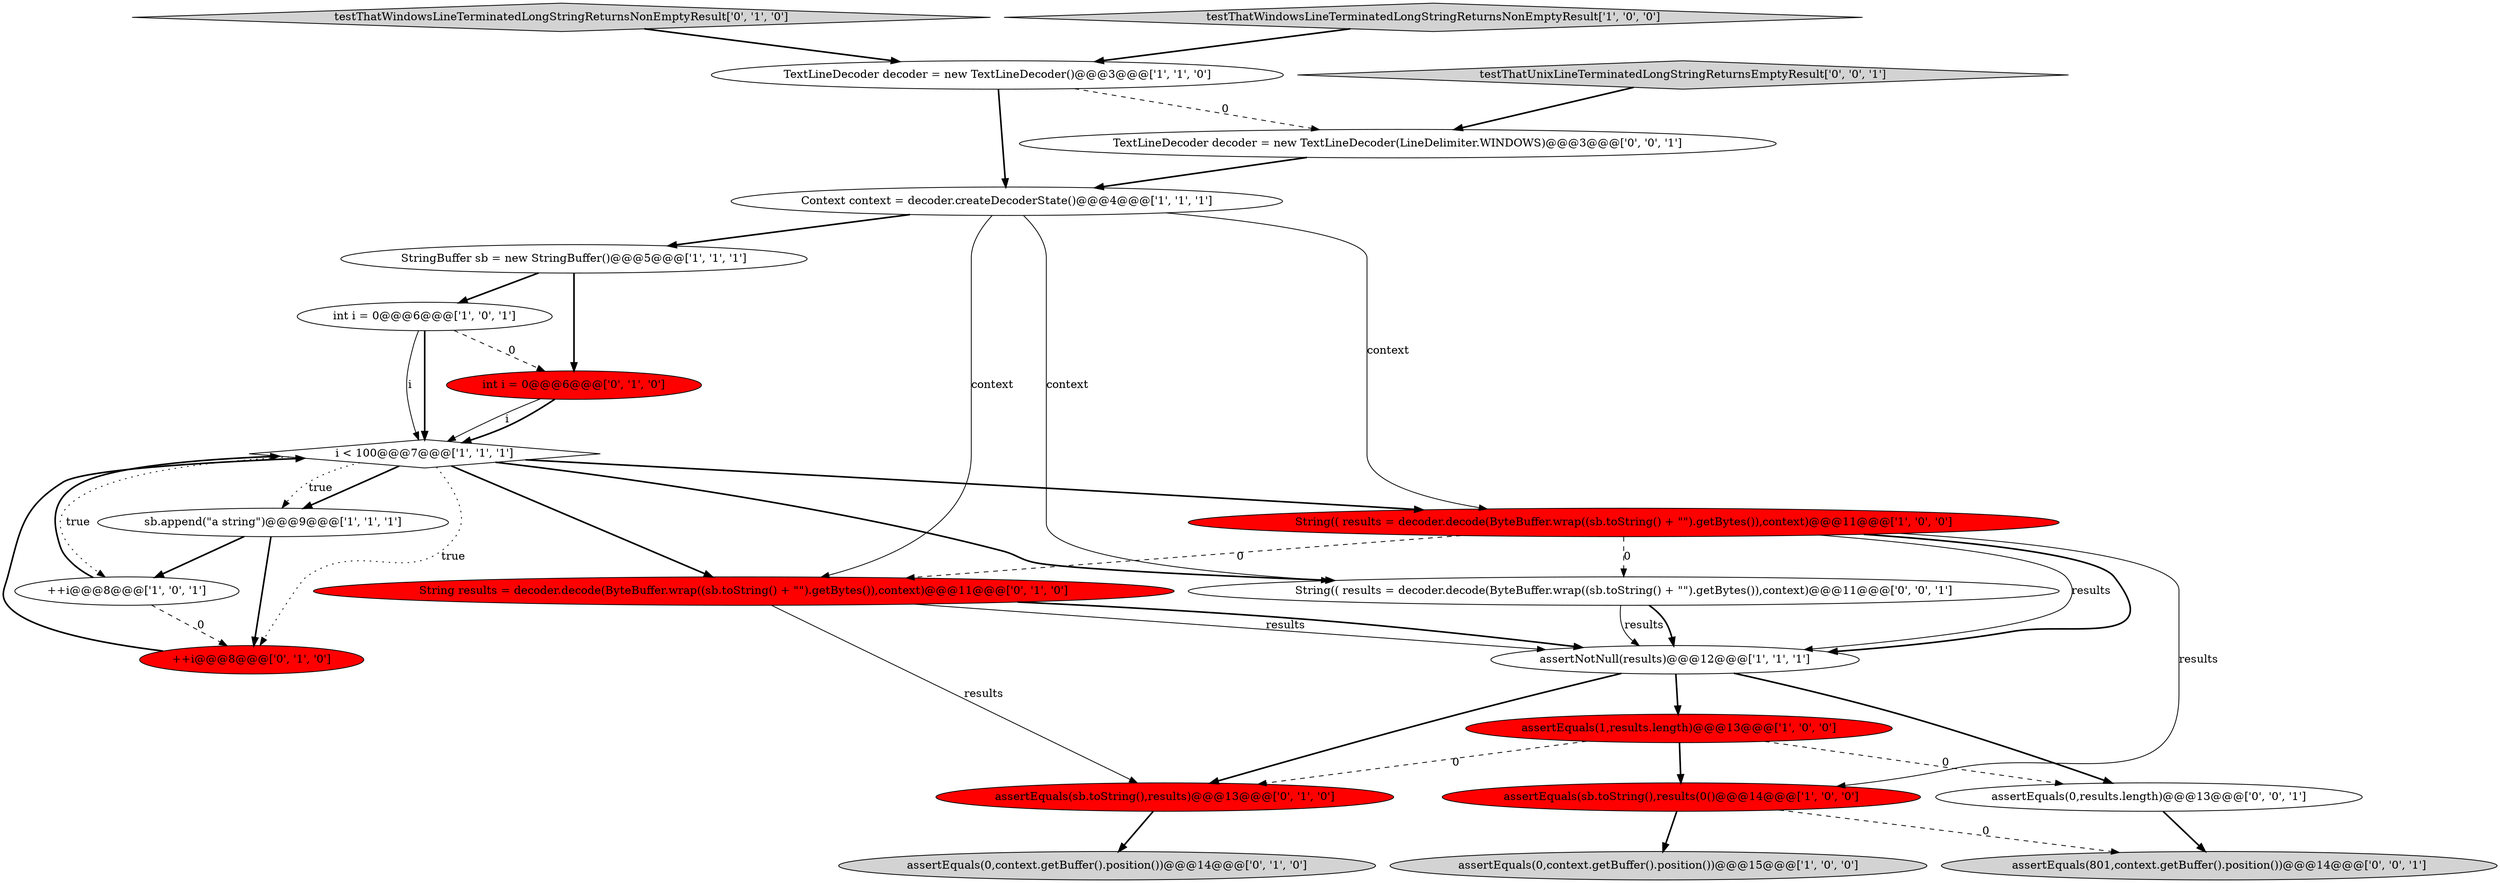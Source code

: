 digraph {
15 [style = filled, label = "testThatWindowsLineTerminatedLongStringReturnsNonEmptyResult['0', '1', '0']", fillcolor = lightgray, shape = diamond image = "AAA0AAABBB2BBB"];
2 [style = filled, label = "assertNotNull(results)@@@12@@@['1', '1', '1']", fillcolor = white, shape = ellipse image = "AAA0AAABBB1BBB"];
11 [style = filled, label = "Context context = decoder.createDecoderState()@@@4@@@['1', '1', '1']", fillcolor = white, shape = ellipse image = "AAA0AAABBB1BBB"];
14 [style = filled, label = "assertEquals(0,context.getBuffer().position())@@@14@@@['0', '1', '0']", fillcolor = lightgray, shape = ellipse image = "AAA0AAABBB2BBB"];
7 [style = filled, label = "assertEquals(0,context.getBuffer().position())@@@15@@@['1', '0', '0']", fillcolor = lightgray, shape = ellipse image = "AAA0AAABBB1BBB"];
22 [style = filled, label = "assertEquals(801,context.getBuffer().position())@@@14@@@['0', '0', '1']", fillcolor = lightgray, shape = ellipse image = "AAA0AAABBB3BBB"];
3 [style = filled, label = "sb.append(\"a string\")@@@9@@@['1', '1', '1']", fillcolor = white, shape = ellipse image = "AAA0AAABBB1BBB"];
20 [style = filled, label = "String(( results = decoder.decode(ByteBuffer.wrap((sb.toString() + \"\").getBytes()),context)@@@11@@@['0', '0', '1']", fillcolor = white, shape = ellipse image = "AAA0AAABBB3BBB"];
16 [style = filled, label = "int i = 0@@@6@@@['0', '1', '0']", fillcolor = red, shape = ellipse image = "AAA1AAABBB2BBB"];
13 [style = filled, label = "String results = decoder.decode(ByteBuffer.wrap((sb.toString() + \"\").getBytes()),context)@@@11@@@['0', '1', '0']", fillcolor = red, shape = ellipse image = "AAA1AAABBB2BBB"];
12 [style = filled, label = "assertEquals(1,results.length)@@@13@@@['1', '0', '0']", fillcolor = red, shape = ellipse image = "AAA1AAABBB1BBB"];
5 [style = filled, label = "int i = 0@@@6@@@['1', '0', '1']", fillcolor = white, shape = ellipse image = "AAA0AAABBB1BBB"];
17 [style = filled, label = "++i@@@8@@@['0', '1', '0']", fillcolor = red, shape = ellipse image = "AAA1AAABBB2BBB"];
19 [style = filled, label = "assertEquals(0,results.length)@@@13@@@['0', '0', '1']", fillcolor = white, shape = ellipse image = "AAA0AAABBB3BBB"];
10 [style = filled, label = "TextLineDecoder decoder = new TextLineDecoder()@@@3@@@['1', '1', '0']", fillcolor = white, shape = ellipse image = "AAA0AAABBB1BBB"];
21 [style = filled, label = "TextLineDecoder decoder = new TextLineDecoder(LineDelimiter.WINDOWS)@@@3@@@['0', '0', '1']", fillcolor = white, shape = ellipse image = "AAA0AAABBB3BBB"];
1 [style = filled, label = "String(( results = decoder.decode(ByteBuffer.wrap((sb.toString() + \"\").getBytes()),context)@@@11@@@['1', '0', '0']", fillcolor = red, shape = ellipse image = "AAA1AAABBB1BBB"];
0 [style = filled, label = "++i@@@8@@@['1', '0', '1']", fillcolor = white, shape = ellipse image = "AAA0AAABBB1BBB"];
6 [style = filled, label = "StringBuffer sb = new StringBuffer()@@@5@@@['1', '1', '1']", fillcolor = white, shape = ellipse image = "AAA0AAABBB1BBB"];
9 [style = filled, label = "testThatWindowsLineTerminatedLongStringReturnsNonEmptyResult['1', '0', '0']", fillcolor = lightgray, shape = diamond image = "AAA0AAABBB1BBB"];
18 [style = filled, label = "assertEquals(sb.toString(),results)@@@13@@@['0', '1', '0']", fillcolor = red, shape = ellipse image = "AAA1AAABBB2BBB"];
8 [style = filled, label = "assertEquals(sb.toString(),results(0()@@@14@@@['1', '0', '0']", fillcolor = red, shape = ellipse image = "AAA1AAABBB1BBB"];
23 [style = filled, label = "testThatUnixLineTerminatedLongStringReturnsEmptyResult['0', '0', '1']", fillcolor = lightgray, shape = diamond image = "AAA0AAABBB3BBB"];
4 [style = filled, label = "i < 100@@@7@@@['1', '1', '1']", fillcolor = white, shape = diamond image = "AAA0AAABBB1BBB"];
13->2 [style = solid, label="results"];
4->3 [style = bold, label=""];
15->10 [style = bold, label=""];
2->19 [style = bold, label=""];
10->21 [style = dashed, label="0"];
1->2 [style = solid, label="results"];
20->2 [style = solid, label="results"];
5->4 [style = solid, label="i"];
11->6 [style = bold, label=""];
4->13 [style = bold, label=""];
4->0 [style = dotted, label="true"];
2->18 [style = bold, label=""];
11->13 [style = solid, label="context"];
9->10 [style = bold, label=""];
0->17 [style = dashed, label="0"];
3->0 [style = bold, label=""];
2->12 [style = bold, label=""];
8->7 [style = bold, label=""];
20->2 [style = bold, label=""];
1->13 [style = dashed, label="0"];
5->16 [style = dashed, label="0"];
13->18 [style = solid, label="results"];
1->20 [style = dashed, label="0"];
8->22 [style = dashed, label="0"];
6->5 [style = bold, label=""];
4->3 [style = dotted, label="true"];
12->19 [style = dashed, label="0"];
23->21 [style = bold, label=""];
21->11 [style = bold, label=""];
1->8 [style = solid, label="results"];
0->4 [style = bold, label=""];
6->16 [style = bold, label=""];
12->8 [style = bold, label=""];
11->1 [style = solid, label="context"];
11->20 [style = solid, label="context"];
5->4 [style = bold, label=""];
4->20 [style = bold, label=""];
3->17 [style = bold, label=""];
12->18 [style = dashed, label="0"];
4->1 [style = bold, label=""];
1->2 [style = bold, label=""];
16->4 [style = solid, label="i"];
16->4 [style = bold, label=""];
4->17 [style = dotted, label="true"];
19->22 [style = bold, label=""];
18->14 [style = bold, label=""];
17->4 [style = bold, label=""];
13->2 [style = bold, label=""];
10->11 [style = bold, label=""];
}
